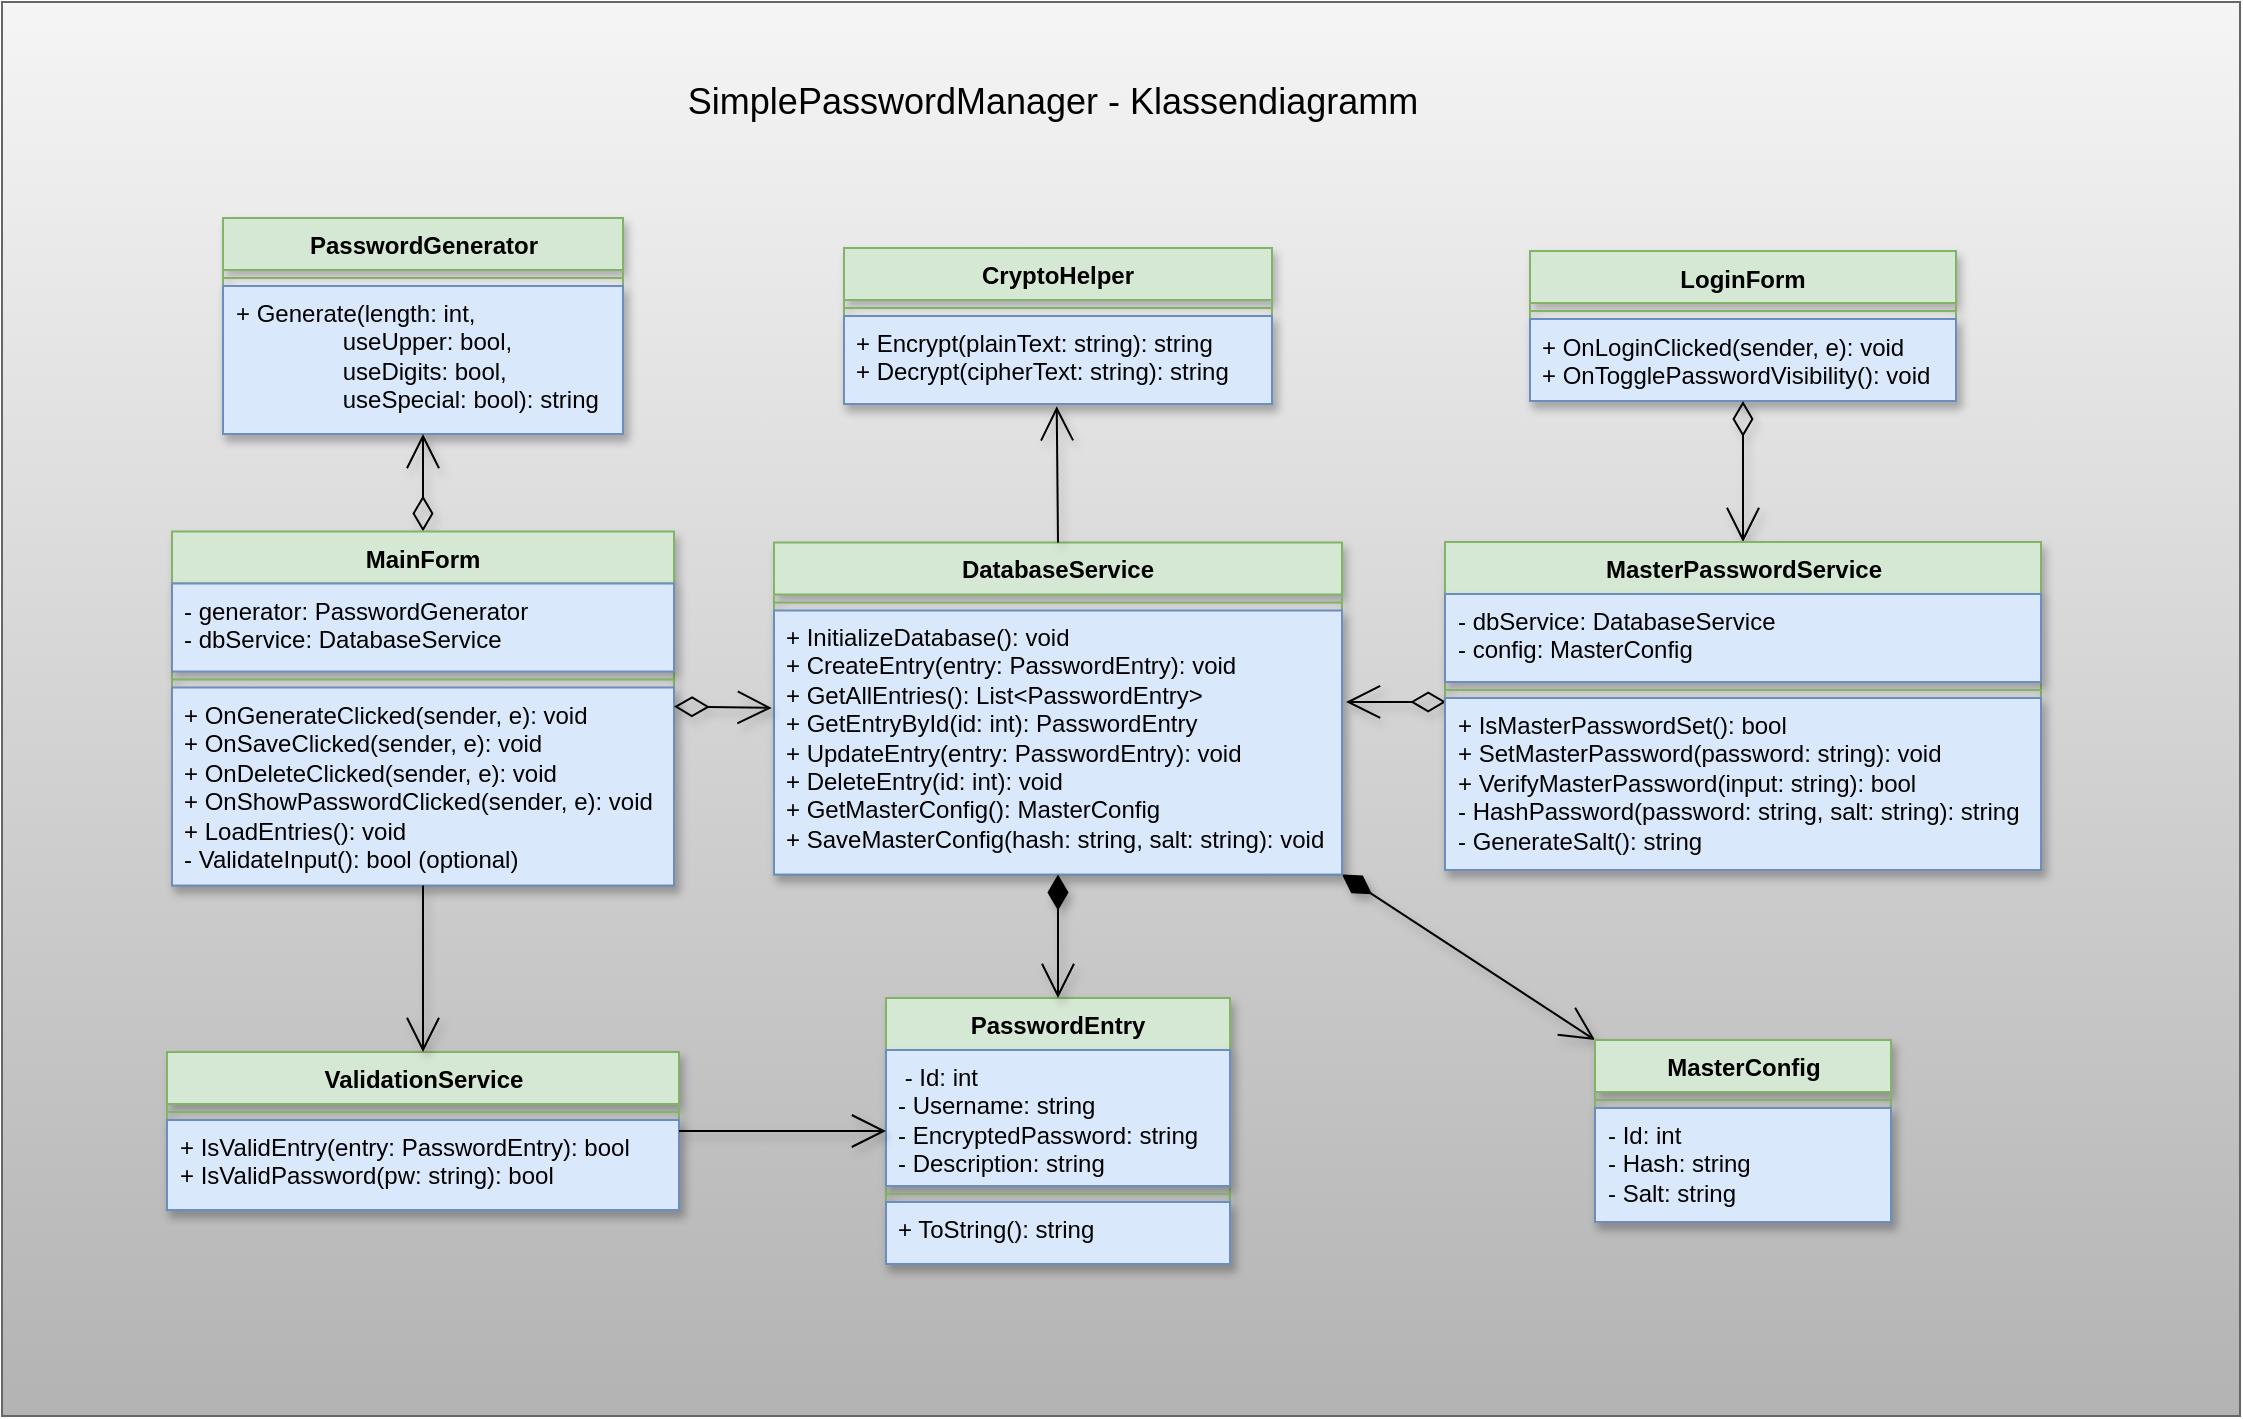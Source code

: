 <mxfile version="27.2.0">
  <diagram name="Seite-1" id="_vm7ARl8REHqqR2a_vQW">
    <mxGraphModel dx="3084" dy="359" grid="0" gridSize="10" guides="1" tooltips="1" connect="1" arrows="1" fold="1" page="0" pageScale="1" pageWidth="827" pageHeight="1169" math="0" shadow="0">
      <root>
        <mxCell id="0" />
        <mxCell id="1" parent="0" />
        <mxCell id="W_boEbeplLA0OexLJrls-60" value="" style="rounded=0;whiteSpace=wrap;html=1;fillColor=#f5f5f5;strokeColor=#666666;gradientColor=#b3b3b3;" parent="1" vertex="1">
          <mxGeometry x="-926" y="436" width="1119" height="707" as="geometry" />
        </mxCell>
        <mxCell id="W_boEbeplLA0OexLJrls-67" value="&lt;font face=&quot;Helvetica&quot;&gt;&lt;font style=&quot;font-size: 18px;&quot;&gt;SimplePasswordManager -&amp;nbsp;&lt;/font&gt;&lt;span style=&quot;font-size: 18px;&quot;&gt;Klassendiagramm&amp;nbsp;&lt;/span&gt;&lt;/font&gt;" style="text;html=1;align=center;verticalAlign=middle;whiteSpace=wrap;rounded=0;" parent="1" vertex="1">
          <mxGeometry x="-595" y="471" width="394" height="30" as="geometry" />
        </mxCell>
        <mxCell id="W_boEbeplLA0OexLJrls-50" value="LoginForm" style="swimlane;fontStyle=1;align=center;verticalAlign=top;childLayout=stackLayout;horizontal=1;startSize=26;horizontalStack=0;resizeParent=1;resizeParentMax=0;resizeLast=0;collapsible=1;marginBottom=0;whiteSpace=wrap;html=1;fillColor=#d5e8d4;strokeColor=#82b366;shadow=1;" parent="1" vertex="1">
          <mxGeometry x="-162" y="560.5" width="213" height="75" as="geometry" />
        </mxCell>
        <mxCell id="W_boEbeplLA0OexLJrls-51" value="" style="line;strokeWidth=1;fillColor=#FFFFFF;align=left;verticalAlign=middle;spacingTop=-1;spacingLeft=3;spacingRight=3;rotatable=0;labelPosition=right;points=[];portConstraint=eastwest;strokeColor=inherit;" parent="W_boEbeplLA0OexLJrls-50" vertex="1">
          <mxGeometry y="26" width="213" height="8" as="geometry" />
        </mxCell>
        <mxCell id="W_boEbeplLA0OexLJrls-52" value="&lt;div&gt;+ OnLoginClicked(sender, e): void&lt;/div&gt;&lt;div&gt;+ OnTogglePasswordVisibility(): void&amp;nbsp;&lt;/div&gt;" style="text;strokeColor=#6c8ebf;fillColor=#dae8fc;align=left;verticalAlign=top;spacingLeft=4;spacingRight=4;overflow=hidden;rotatable=0;points=[[0,0.5],[1,0.5]];portConstraint=eastwest;whiteSpace=wrap;html=1;shadow=1;" parent="W_boEbeplLA0OexLJrls-50" vertex="1">
          <mxGeometry y="34" width="213" height="41" as="geometry" />
        </mxCell>
        <mxCell id="W_boEbeplLA0OexLJrls-53" value="1" style="endArrow=open;html=1;startArrow=diamondThin;startFill=0;align=left;verticalAlign=bottom;rounded=0;endSize=15;startSize=15;fontColor=none;noLabel=1;shadow=1;flowAnimation=0;exitX=0.5;exitY=1;exitDx=0;exitDy=0;entryX=0.5;entryY=0;entryDx=0;entryDy=0;" parent="1" source="W_boEbeplLA0OexLJrls-50" target="LQ_W0PqF2aNt0h5-HzRb-18" edge="1">
          <mxGeometry x="-1" y="3" relative="1" as="geometry">
            <mxPoint x="-153" y="691" as="sourcePoint" />
            <mxPoint x="-52.5" y="729.5" as="targetPoint" />
          </mxGeometry>
        </mxCell>
        <mxCell id="LQ_W0PqF2aNt0h5-HzRb-10" value="1" style="endArrow=open;html=1;startArrow=diamondThin;startFill=1;align=left;verticalAlign=bottom;rounded=0;entryX=0;entryY=0;entryDx=0;entryDy=0;endSize=15;startSize=15;fontColor=none;noLabel=1;shadow=1;flowAnimation=0;exitX=1;exitY=1;exitDx=0;exitDy=0;" edge="1" parent="1" source="W_boEbeplLA0OexLJrls-11" target="LQ_W0PqF2aNt0h5-HzRb-11">
          <mxGeometry x="-1" y="3" relative="1" as="geometry">
            <mxPoint x="-291" y="901" as="sourcePoint" />
            <mxPoint x="-190" y="908" as="targetPoint" />
          </mxGeometry>
        </mxCell>
        <mxCell id="LQ_W0PqF2aNt0h5-HzRb-11" value="MasterConfig" style="swimlane;fontStyle=1;align=center;verticalAlign=top;childLayout=stackLayout;horizontal=1;startSize=26;horizontalStack=0;resizeParent=1;resizeParentMax=0;resizeLast=0;collapsible=1;marginBottom=0;whiteSpace=wrap;html=1;fillColor=#d5e8d4;strokeColor=#82b366;shadow=1;" vertex="1" parent="1">
          <mxGeometry x="-129.5" y="955" width="148" height="91" as="geometry" />
        </mxCell>
        <mxCell id="LQ_W0PqF2aNt0h5-HzRb-12" value="" style="line;strokeWidth=1;fillColor=#FFFFFF;align=left;verticalAlign=middle;spacingTop=-1;spacingLeft=3;spacingRight=3;rotatable=0;labelPosition=right;points=[];portConstraint=eastwest;strokeColor=inherit;" vertex="1" parent="LQ_W0PqF2aNt0h5-HzRb-11">
          <mxGeometry y="26" width="148" height="8" as="geometry" />
        </mxCell>
        <mxCell id="LQ_W0PqF2aNt0h5-HzRb-13" value="&lt;div&gt;- Id: int&lt;/div&gt;&lt;div&gt;- Hash: string&lt;/div&gt;- Salt: string" style="text;strokeColor=#6c8ebf;fillColor=#dae8fc;align=left;verticalAlign=top;spacingLeft=4;spacingRight=4;overflow=hidden;rotatable=0;points=[[0,0.5],[1,0.5]];portConstraint=eastwest;whiteSpace=wrap;html=1;shadow=1;" vertex="1" parent="LQ_W0PqF2aNt0h5-HzRb-11">
          <mxGeometry y="34" width="148" height="57" as="geometry" />
        </mxCell>
        <mxCell id="LQ_W0PqF2aNt0h5-HzRb-14" value="1" style="endArrow=open;html=1;startArrow=diamondThin;startFill=0;align=left;verticalAlign=bottom;rounded=0;endSize=15;startSize=15;fontColor=none;noLabel=1;shadow=1;flowAnimation=0;exitX=0.002;exitY=0.023;exitDx=0;exitDy=0;exitPerimeter=0;" edge="1" parent="1" source="LQ_W0PqF2aNt0h5-HzRb-21">
          <mxGeometry x="-1" y="3" relative="1" as="geometry">
            <mxPoint x="-204" y="783" as="sourcePoint" />
            <mxPoint x="-254" y="786" as="targetPoint" />
          </mxGeometry>
        </mxCell>
        <mxCell id="W_boEbeplLA0OexLJrls-7" value="PasswordGenerator" style="swimlane;fontStyle=1;align=center;verticalAlign=top;childLayout=stackLayout;horizontal=1;startSize=26;horizontalStack=0;resizeParent=1;resizeParentMax=0;resizeLast=0;collapsible=1;marginBottom=0;whiteSpace=wrap;html=1;fillColor=#d5e8d4;strokeColor=#82b366;shadow=1;" parent="1" vertex="1">
          <mxGeometry x="-815.5" y="544" width="200" height="108" as="geometry" />
        </mxCell>
        <mxCell id="W_boEbeplLA0OexLJrls-9" value="" style="line;strokeWidth=1;fillColor=#FFFFFF;align=left;verticalAlign=middle;spacingTop=-1;spacingLeft=3;spacingRight=3;rotatable=0;labelPosition=right;points=[];portConstraint=eastwest;strokeColor=inherit;" parent="W_boEbeplLA0OexLJrls-7" vertex="1">
          <mxGeometry y="26" width="200" height="8" as="geometry" />
        </mxCell>
        <mxCell id="W_boEbeplLA0OexLJrls-10" value="&lt;div&gt;+ Generate(length: int,&lt;/div&gt;&lt;div&gt;&lt;span style=&quot;background-color: transparent; color: light-dark(rgb(0, 0, 0), rgb(255, 255, 255));&quot;&gt;&lt;span style=&quot;white-space: pre;&quot;&gt;&#x9;&lt;/span&gt;&lt;span style=&quot;white-space: pre;&quot;&gt;&#x9;&lt;/span&gt;useUpper: bool,&lt;/span&gt;&lt;/div&gt;&lt;div&gt;&lt;span style=&quot;background-color: transparent; color: light-dark(rgb(0, 0, 0), rgb(255, 255, 255));&quot;&gt;&lt;span style=&quot;white-space: pre;&quot;&gt;&#x9;&lt;/span&gt;&lt;span style=&quot;white-space: pre;&quot;&gt;&#x9;&lt;/span&gt;useDigits: bool,&lt;/span&gt;&lt;/div&gt;&lt;div&gt;&lt;span style=&quot;background-color: transparent; color: light-dark(rgb(0, 0, 0), rgb(255, 255, 255));&quot;&gt;&lt;span style=&quot;white-space: pre;&quot;&gt;&#x9;&lt;/span&gt;&lt;span style=&quot;white-space: pre;&quot;&gt;&#x9;&lt;/span&gt;useSpecial: bool): string&lt;/span&gt;&lt;/div&gt;" style="text;strokeColor=#6c8ebf;fillColor=#dae8fc;align=left;verticalAlign=top;spacingLeft=4;spacingRight=4;overflow=hidden;rotatable=0;points=[[0,0.5],[1,0.5]];portConstraint=eastwest;whiteSpace=wrap;html=1;shadow=1;" parent="W_boEbeplLA0OexLJrls-7" vertex="1">
          <mxGeometry y="34" width="200" height="74" as="geometry" />
        </mxCell>
        <mxCell id="W_boEbeplLA0OexLJrls-39" value="1" style="endArrow=open;html=1;startArrow=diamondThin;startFill=0;align=left;verticalAlign=bottom;rounded=0;exitX=0.5;exitY=0;exitDx=0;exitDy=0;entryX=0.5;entryY=1;entryDx=0;entryDy=0;endSize=15;startSize=15;fontColor=none;noLabel=1;shadow=1;flowAnimation=0;" parent="1" source="LQ_W0PqF2aNt0h5-HzRb-3" target="W_boEbeplLA0OexLJrls-7" edge="1">
          <mxGeometry x="-1" y="3" relative="1" as="geometry">
            <mxPoint x="-732" y="745" as="sourcePoint" />
            <mxPoint x="-483" y="1078" as="targetPoint" />
          </mxGeometry>
        </mxCell>
        <mxCell id="W_boEbeplLA0OexLJrls-2" value="PasswordEntry" style="swimlane;fontStyle=1;align=center;verticalAlign=top;childLayout=stackLayout;horizontal=1;startSize=26;horizontalStack=0;resizeParent=1;resizeParentMax=0;resizeLast=0;collapsible=1;marginBottom=0;whiteSpace=wrap;html=1;fillColor=#d5e8d4;strokeColor=#82b366;shadow=1;" parent="1" vertex="1">
          <mxGeometry x="-484" y="934" width="172" height="133" as="geometry" />
        </mxCell>
        <mxCell id="W_boEbeplLA0OexLJrls-3" value="&lt;div&gt;&amp;nbsp;- Id: int&lt;/div&gt;&lt;div&gt;- Username: string&lt;/div&gt;&lt;div&gt;- EncryptedPassword: string&lt;/div&gt;&lt;div&gt;- Description: string&amp;nbsp;&lt;/div&gt;" style="text;fillColor=#dae8fc;align=left;verticalAlign=top;spacingLeft=4;spacingRight=4;overflow=hidden;rotatable=0;points=[[0,0.5],[1,0.5]];portConstraint=eastwest;whiteSpace=wrap;html=1;shadow=1;strokeColor=#6c8ebf;" parent="W_boEbeplLA0OexLJrls-2" vertex="1">
          <mxGeometry y="26" width="172" height="68" as="geometry" />
        </mxCell>
        <mxCell id="W_boEbeplLA0OexLJrls-4" value="" style="line;strokeWidth=1;fillColor=none;align=left;verticalAlign=middle;spacingTop=-1;spacingLeft=3;spacingRight=3;rotatable=0;labelPosition=right;points=[];portConstraint=eastwest;strokeColor=inherit;" parent="W_boEbeplLA0OexLJrls-2" vertex="1">
          <mxGeometry y="94" width="172" height="8" as="geometry" />
        </mxCell>
        <mxCell id="W_boEbeplLA0OexLJrls-5" value="&lt;div&gt;+ ToString(): string&lt;/div&gt;" style="text;strokeColor=#6c8ebf;fillColor=#dae8fc;align=left;verticalAlign=top;spacingLeft=4;spacingRight=4;overflow=hidden;rotatable=0;points=[[0,0.5],[1,0.5]];portConstraint=eastwest;whiteSpace=wrap;html=1;shadow=1;" parent="W_boEbeplLA0OexLJrls-2" vertex="1">
          <mxGeometry y="102" width="172" height="31" as="geometry" />
        </mxCell>
        <mxCell id="W_boEbeplLA0OexLJrls-11" value="DatabaseService" style="swimlane;fontStyle=1;align=center;verticalAlign=top;childLayout=stackLayout;horizontal=1;startSize=26;horizontalStack=0;resizeParent=1;resizeParentMax=0;resizeLast=0;collapsible=1;marginBottom=0;whiteSpace=wrap;html=1;fillColor=#d5e8d4;strokeColor=#82b366;shadow=1;" parent="1" vertex="1">
          <mxGeometry x="-540" y="706.25" width="284" height="166" as="geometry" />
        </mxCell>
        <mxCell id="W_boEbeplLA0OexLJrls-12" value="" style="line;strokeWidth=1;fillColor=#FFFFFF;align=left;verticalAlign=middle;spacingTop=-1;spacingLeft=3;spacingRight=3;rotatable=0;labelPosition=right;points=[];portConstraint=eastwest;strokeColor=inherit;" parent="W_boEbeplLA0OexLJrls-11" vertex="1">
          <mxGeometry y="26" width="284" height="8" as="geometry" />
        </mxCell>
        <mxCell id="W_boEbeplLA0OexLJrls-13" value="+ InitializeDatabase(): void&lt;div&gt;+ CreateEntry(entry: PasswordEntry): void&lt;/div&gt;&lt;div&gt;+ GetAllEntries(): List&amp;lt;PasswordEntry&amp;gt;&lt;/div&gt;&lt;div&gt;+ GetEntryById(id: int): PasswordEntry&amp;nbsp;&lt;/div&gt;&lt;div&gt;+ UpdateEntry(entry: PasswordEntry): void&lt;/div&gt;&lt;div&gt;+ DeleteEntry(id: int): void&lt;/div&gt;&lt;div&gt;+ GetMasterConfig(): MasterConfig&lt;br&gt;+ SaveMasterConfig(hash: string, salt: string): void&amp;nbsp;&lt;/div&gt;" style="text;strokeColor=#6c8ebf;fillColor=#dae8fc;align=left;verticalAlign=top;spacingLeft=4;spacingRight=4;overflow=hidden;rotatable=0;points=[[0,0.5],[1,0.5]];portConstraint=eastwest;whiteSpace=wrap;html=1;shadow=1;" parent="W_boEbeplLA0OexLJrls-11" vertex="1">
          <mxGeometry y="34" width="284" height="132" as="geometry" />
        </mxCell>
        <mxCell id="W_boEbeplLA0OexLJrls-30" value="ValidationService" style="swimlane;fontStyle=1;align=center;verticalAlign=top;childLayout=stackLayout;horizontal=1;startSize=26;horizontalStack=0;resizeParent=1;resizeParentMax=0;resizeLast=0;collapsible=1;marginBottom=0;whiteSpace=wrap;html=1;fillColor=#d5e8d4;strokeColor=#82b366;shadow=1;" parent="1" vertex="1">
          <mxGeometry x="-843.5" y="961" width="256" height="79" as="geometry" />
        </mxCell>
        <mxCell id="W_boEbeplLA0OexLJrls-31" value="" style="line;strokeWidth=1;fillColor=#FFFFFF;align=left;verticalAlign=middle;spacingTop=-1;spacingLeft=3;spacingRight=3;rotatable=0;labelPosition=right;points=[];portConstraint=eastwest;strokeColor=inherit;" parent="W_boEbeplLA0OexLJrls-30" vertex="1">
          <mxGeometry y="26" width="256" height="8" as="geometry" />
        </mxCell>
        <mxCell id="W_boEbeplLA0OexLJrls-32" value="+ IsValidEntry(entry: PasswordEntry): bool&lt;div&gt;+ IsValidPassword(pw: string): bool&lt;/div&gt;" style="text;strokeColor=#6c8ebf;fillColor=#dae8fc;align=left;verticalAlign=top;spacingLeft=4;spacingRight=4;overflow=hidden;rotatable=0;points=[[0,0.5],[1,0.5]];portConstraint=eastwest;whiteSpace=wrap;html=1;shadow=1;" parent="W_boEbeplLA0OexLJrls-30" vertex="1">
          <mxGeometry y="34" width="256" height="45" as="geometry" />
        </mxCell>
        <mxCell id="W_boEbeplLA0OexLJrls-40" value="1" style="endArrow=open;html=1;startArrow=diamondThin;startFill=1;align=left;verticalAlign=bottom;rounded=0;entryX=0.5;entryY=0;entryDx=0;entryDy=0;endSize=15;startSize=15;fontColor=none;noLabel=1;shadow=1;flowAnimation=0;exitX=0.5;exitY=1;exitDx=0;exitDy=0;" parent="1" source="W_boEbeplLA0OexLJrls-11" target="W_boEbeplLA0OexLJrls-2" edge="1">
          <mxGeometry x="-1" y="3" relative="1" as="geometry">
            <mxPoint x="-502" y="921" as="sourcePoint" />
            <mxPoint x="-947" y="1154" as="targetPoint" />
          </mxGeometry>
        </mxCell>
        <mxCell id="W_boEbeplLA0OexLJrls-42" value="" style="endArrow=open;endFill=1;html=1;rounded=0;startSize=6;curved=0;jumpSize=6;endSize=15;entryX=0;entryY=0.5;entryDx=0;entryDy=0;shadow=1;flowAnimation=0;exitX=1;exitY=0.5;exitDx=0;exitDy=0;" parent="1" source="W_boEbeplLA0OexLJrls-30" target="W_boEbeplLA0OexLJrls-2" edge="1">
          <mxGeometry width="160" relative="1" as="geometry">
            <mxPoint x="-548" y="935" as="sourcePoint" />
            <mxPoint x="-812" y="1110" as="targetPoint" />
          </mxGeometry>
        </mxCell>
        <mxCell id="LQ_W0PqF2aNt0h5-HzRb-3" value="MainForm" style="swimlane;fontStyle=1;align=center;verticalAlign=top;childLayout=stackLayout;horizontal=1;startSize=26;horizontalStack=0;resizeParent=1;resizeParentMax=0;resizeLast=0;collapsible=1;marginBottom=0;whiteSpace=wrap;html=1;fillColor=#d5e8d4;strokeColor=#82b366;shadow=1;" vertex="1" parent="1">
          <mxGeometry x="-841" y="700.75" width="251" height="177" as="geometry" />
        </mxCell>
        <mxCell id="LQ_W0PqF2aNt0h5-HzRb-4" value="&lt;div&gt;- generator: PasswordGenerator&amp;nbsp; &amp;nbsp; &amp;nbsp; &amp;nbsp; &amp;nbsp; &amp;nbsp; &amp;nbsp;&lt;/div&gt;&lt;div&gt;- dbService: DatabaseService&lt;/div&gt;" style="text;fillColor=#dae8fc;align=left;verticalAlign=top;spacingLeft=4;spacingRight=4;overflow=hidden;rotatable=0;points=[[0,0.5],[1,0.5]];portConstraint=eastwest;whiteSpace=wrap;html=1;shadow=1;strokeColor=#6c8ebf;" vertex="1" parent="LQ_W0PqF2aNt0h5-HzRb-3">
          <mxGeometry y="26" width="251" height="44" as="geometry" />
        </mxCell>
        <mxCell id="LQ_W0PqF2aNt0h5-HzRb-5" value="" style="line;strokeWidth=1;fillColor=none;align=left;verticalAlign=middle;spacingTop=-1;spacingLeft=3;spacingRight=3;rotatable=0;labelPosition=right;points=[];portConstraint=eastwest;strokeColor=inherit;" vertex="1" parent="LQ_W0PqF2aNt0h5-HzRb-3">
          <mxGeometry y="70" width="251" height="8" as="geometry" />
        </mxCell>
        <mxCell id="LQ_W0PqF2aNt0h5-HzRb-6" value="&lt;div&gt;+ OnGenerateClicked(sender, e): void&lt;/div&gt;&lt;div&gt;+ OnSaveClicked(sender, e): void&lt;/div&gt;&lt;div&gt;+ OnDeleteClicked(sender, e): void&lt;/div&gt;&lt;div&gt;+ OnShowPasswordClicked(sender, e): void&amp;nbsp;&lt;/div&gt;&lt;div&gt;+ LoadEntries(): void&amp;nbsp; &amp;nbsp;&amp;nbsp;&lt;/div&gt;&lt;div&gt;- ValidateInput(): bool (optional)&lt;/div&gt;" style="text;strokeColor=#6c8ebf;fillColor=#dae8fc;align=left;verticalAlign=top;spacingLeft=4;spacingRight=4;overflow=hidden;rotatable=0;points=[[0,0.5],[1,0.5]];portConstraint=eastwest;whiteSpace=wrap;html=1;shadow=1;" vertex="1" parent="LQ_W0PqF2aNt0h5-HzRb-3">
          <mxGeometry y="78" width="251" height="99" as="geometry" />
        </mxCell>
        <mxCell id="W_boEbeplLA0OexLJrls-46" value="1" style="endArrow=open;html=1;startArrow=none;startFill=0;align=left;verticalAlign=bottom;rounded=0;entryX=0.5;entryY=0;entryDx=0;entryDy=0;endSize=15;startSize=15;exitX=0.5;exitY=1;exitDx=0;exitDy=0;shadow=1;flowAnimation=0;fontColor=none;noLabel=1;" parent="1" source="LQ_W0PqF2aNt0h5-HzRb-3" target="W_boEbeplLA0OexLJrls-30" edge="1">
          <mxGeometry x="-1" y="3" relative="1" as="geometry">
            <mxPoint x="-733.024" y="900" as="sourcePoint" />
            <mxPoint x="-703" y="963" as="targetPoint" />
          </mxGeometry>
        </mxCell>
        <mxCell id="W_boEbeplLA0OexLJrls-43" value="1" style="endArrow=open;html=1;startArrow=diamondThin;startFill=0;align=left;verticalAlign=bottom;rounded=0;endSize=15;startSize=15;fontColor=none;noLabel=1;shadow=1;flowAnimation=0;entryX=-0.004;entryY=0.369;entryDx=0;entryDy=0;entryPerimeter=0;exitX=1;exitY=0.5;exitDx=0;exitDy=0;" parent="1" edge="1">
          <mxGeometry x="-1" y="3" relative="1" as="geometry">
            <mxPoint x="-590" y="788.25" as="sourcePoint" />
            <mxPoint x="-541.136" y="788.958" as="targetPoint" />
          </mxGeometry>
        </mxCell>
        <mxCell id="W_boEbeplLA0OexLJrls-18" value="CryptoHelper" style="swimlane;fontStyle=1;align=center;verticalAlign=top;childLayout=stackLayout;horizontal=1;startSize=26;horizontalStack=0;resizeParent=1;resizeParentMax=0;resizeLast=0;collapsible=1;marginBottom=0;whiteSpace=wrap;html=1;fillColor=#d5e8d4;strokeColor=#82b366;shadow=1;" parent="1" vertex="1">
          <mxGeometry x="-505" y="559" width="214" height="78" as="geometry" />
        </mxCell>
        <mxCell id="W_boEbeplLA0OexLJrls-19" value="" style="line;strokeWidth=1;fillColor=#FF6666;align=left;verticalAlign=middle;spacingTop=-1;spacingLeft=3;spacingRight=3;rotatable=0;labelPosition=right;points=[];portConstraint=eastwest;strokeColor=inherit;" parent="W_boEbeplLA0OexLJrls-18" vertex="1">
          <mxGeometry y="26" width="214" height="8" as="geometry" />
        </mxCell>
        <mxCell id="W_boEbeplLA0OexLJrls-20" value="+ Encrypt(plainText: string): string&lt;div&gt;+ Decrypt(cipherText: string): string&lt;/div&gt;" style="text;strokeColor=#6c8ebf;fillColor=#dae8fc;align=left;verticalAlign=top;spacingLeft=4;spacingRight=4;overflow=hidden;rotatable=0;points=[[0,0.5],[1,0.5]];portConstraint=eastwest;whiteSpace=wrap;html=1;shadow=1;" parent="W_boEbeplLA0OexLJrls-18" vertex="1">
          <mxGeometry y="34" width="214" height="44" as="geometry" />
        </mxCell>
        <mxCell id="W_boEbeplLA0OexLJrls-45" value="1" style="endArrow=open;html=1;startArrow=none;startFill=0;align=left;verticalAlign=bottom;rounded=0;exitX=0.5;exitY=0;exitDx=0;exitDy=0;entryX=0.497;entryY=1.026;entryDx=0;entryDy=0;endSize=15;startSize=15;entryPerimeter=0;spacingRight=0;spacingBottom=0;fontColor=none;noLabel=1;shadow=1;flowAnimation=0;" parent="1" source="W_boEbeplLA0OexLJrls-11" target="W_boEbeplLA0OexLJrls-20" edge="1">
          <mxGeometry x="-1" y="3" relative="1" as="geometry">
            <mxPoint x="-1033" y="629" as="sourcePoint" />
            <mxPoint x="-1163" y="630" as="targetPoint" />
          </mxGeometry>
        </mxCell>
        <mxCell id="LQ_W0PqF2aNt0h5-HzRb-18" value="MasterPasswordService" style="swimlane;fontStyle=1;align=center;verticalAlign=top;childLayout=stackLayout;horizontal=1;startSize=26;horizontalStack=0;resizeParent=1;resizeParentMax=0;resizeLast=0;collapsible=1;marginBottom=0;whiteSpace=wrap;html=1;fillColor=#d5e8d4;strokeColor=#82b366;shadow=1;" vertex="1" parent="1">
          <mxGeometry x="-204.5" y="706" width="298" height="164" as="geometry" />
        </mxCell>
        <mxCell id="LQ_W0PqF2aNt0h5-HzRb-19" value="&lt;div&gt;- dbService: DatabaseService&lt;/div&gt;&lt;div&gt;- config: MasterConfig&lt;/div&gt;" style="text;fillColor=#dae8fc;align=left;verticalAlign=top;spacingLeft=4;spacingRight=4;overflow=hidden;rotatable=0;points=[[0,0.5],[1,0.5]];portConstraint=eastwest;whiteSpace=wrap;html=1;shadow=1;strokeColor=#6c8ebf;" vertex="1" parent="LQ_W0PqF2aNt0h5-HzRb-18">
          <mxGeometry y="26" width="298" height="44" as="geometry" />
        </mxCell>
        <mxCell id="LQ_W0PqF2aNt0h5-HzRb-20" value="" style="line;strokeWidth=1;fillColor=none;align=left;verticalAlign=middle;spacingTop=-1;spacingLeft=3;spacingRight=3;rotatable=0;labelPosition=right;points=[];portConstraint=eastwest;strokeColor=inherit;" vertex="1" parent="LQ_W0PqF2aNt0h5-HzRb-18">
          <mxGeometry y="70" width="298" height="8" as="geometry" />
        </mxCell>
        <mxCell id="LQ_W0PqF2aNt0h5-HzRb-21" value="&lt;div&gt;+ IsMasterPasswordSet(): bool&lt;/div&gt;&lt;div&gt;&lt;span style=&quot;background-color: transparent; color: light-dark(rgb(0, 0, 0), rgb(255, 255, 255));&quot;&gt;+ SetMasterPassword(password: string): void&lt;/span&gt;&lt;/div&gt;&lt;div&gt;&lt;span style=&quot;background-color: transparent; color: light-dark(rgb(0, 0, 0), rgb(255, 255, 255));&quot;&gt;+ VerifyMasterPassword(input: string): bool&lt;/span&gt;&lt;/div&gt;&lt;div&gt;&lt;span style=&quot;background-color: transparent; color: light-dark(rgb(0, 0, 0), rgb(255, 255, 255));&quot;&gt;- HashPassword(password: string, salt: string): string&lt;/span&gt;&lt;/div&gt;&lt;div&gt;&lt;span style=&quot;background-color: transparent; color: light-dark(rgb(0, 0, 0), rgb(255, 255, 255));&quot;&gt;- GenerateSalt(): string&lt;/span&gt;&lt;/div&gt;" style="text;strokeColor=#6c8ebf;fillColor=#dae8fc;align=left;verticalAlign=top;spacingLeft=4;spacingRight=4;overflow=hidden;rotatable=0;points=[[0,0.5],[1,0.5]];portConstraint=eastwest;whiteSpace=wrap;html=1;shadow=1;" vertex="1" parent="LQ_W0PqF2aNt0h5-HzRb-18">
          <mxGeometry y="78" width="298" height="86" as="geometry" />
        </mxCell>
      </root>
    </mxGraphModel>
  </diagram>
</mxfile>
